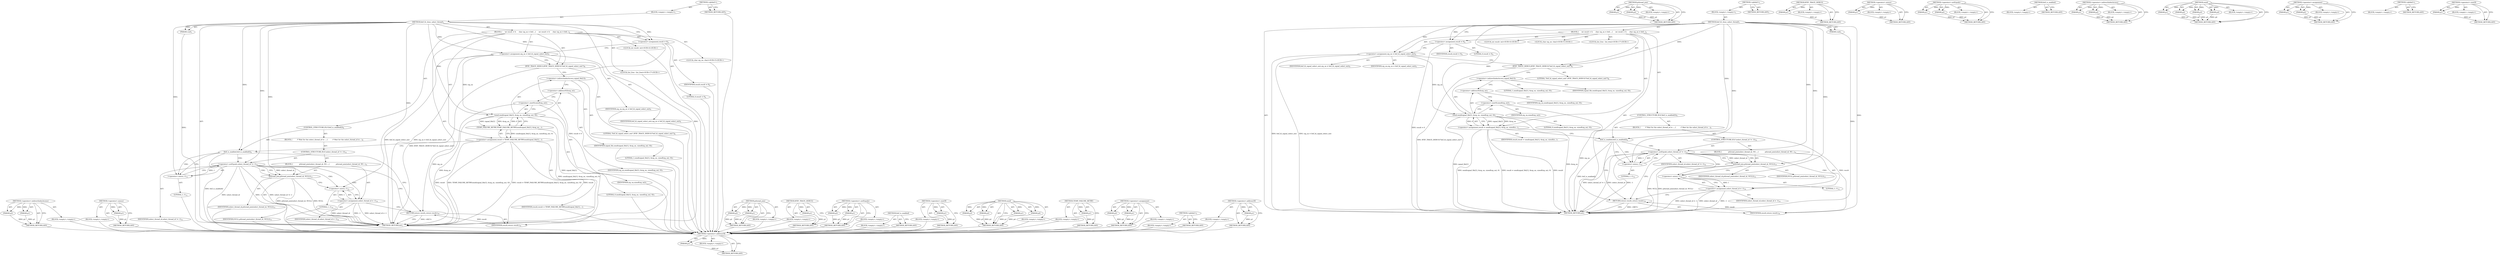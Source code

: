 digraph "&lt;operator&gt;.addressOf" {
vulnerable_95 [label=<(METHOD,&lt;operator&gt;.addressOf)>];
vulnerable_96 [label=<(PARAM,p1)>];
vulnerable_97 [label=<(BLOCK,&lt;empty&gt;,&lt;empty&gt;)>];
vulnerable_98 [label=<(METHOD_RETURN,ANY)>];
vulnerable_115 [label=<(METHOD,pthread_join)>];
vulnerable_116 [label=<(PARAM,p1)>];
vulnerable_117 [label=<(PARAM,p2)>];
vulnerable_118 [label=<(BLOCK,&lt;empty&gt;,&lt;empty&gt;)>];
vulnerable_119 [label=<(METHOD_RETURN,ANY)>];
vulnerable_6 [label=<(METHOD,&lt;global&gt;)<SUB>1</SUB>>];
vulnerable_7 [label=<(BLOCK,&lt;empty&gt;,&lt;empty&gt;)<SUB>1</SUB>>];
vulnerable_8 [label=<(METHOD,btif_hl_close_select_thread)<SUB>1</SUB>>];
vulnerable_9 [label=<(PARAM,void)<SUB>1</SUB>>];
vulnerable_10 [label=<(BLOCK,{

     int result = 0;
     char sig_on = btif...,{

     int result = 0;
     char sig_on = btif...)<SUB>2</SUB>>];
vulnerable_11 [label="<(LOCAL,int result: int)<SUB>4</SUB>>"];
vulnerable_12 [label=<(&lt;operator&gt;.assignment,result = 0)<SUB>4</SUB>>];
vulnerable_13 [label=<(IDENTIFIER,result,result = 0)<SUB>4</SUB>>];
vulnerable_14 [label=<(LITERAL,0,result = 0)<SUB>4</SUB>>];
vulnerable_15 [label="<(LOCAL,char sig_on: char)<SUB>5</SUB>>"];
vulnerable_16 [label=<(&lt;operator&gt;.assignment,sig_on = btif_hl_signal_select_exit)<SUB>5</SUB>>];
vulnerable_17 [label=<(IDENTIFIER,sig_on,sig_on = btif_hl_signal_select_exit)<SUB>5</SUB>>];
vulnerable_18 [label=<(IDENTIFIER,btif_hl_signal_select_exit,sig_on = btif_hl_signal_select_exit)<SUB>5</SUB>>];
vulnerable_19 [label=<(BTIF_TRACE_DEBUG,BTIF_TRACE_DEBUG(&quot;btif_hl_signal_select_exit&quot;))<SUB>6</SUB>>];
vulnerable_20 [label=<(LITERAL,&quot;btif_hl_signal_select_exit&quot;,BTIF_TRACE_DEBUG(&quot;btif_hl_signal_select_exit&quot;))<SUB>6</SUB>>];
vulnerable_21 [label=<(&lt;operator&gt;.assignment,result = send(signal_fds[1], &amp;sig_on, sizeof(si...)<SUB>7</SUB>>];
vulnerable_22 [label=<(IDENTIFIER,result,result = send(signal_fds[1], &amp;sig_on, sizeof(si...)<SUB>7</SUB>>];
vulnerable_23 [label=<(send,send(signal_fds[1], &amp;sig_on, sizeof(sig_on), 0))<SUB>7</SUB>>];
vulnerable_24 [label=<(&lt;operator&gt;.indirectIndexAccess,signal_fds[1])<SUB>7</SUB>>];
vulnerable_25 [label=<(IDENTIFIER,signal_fds,send(signal_fds[1], &amp;sig_on, sizeof(sig_on), 0))<SUB>7</SUB>>];
vulnerable_26 [label=<(LITERAL,1,send(signal_fds[1], &amp;sig_on, sizeof(sig_on), 0))<SUB>7</SUB>>];
vulnerable_27 [label=<(&lt;operator&gt;.addressOf,&amp;sig_on)<SUB>7</SUB>>];
vulnerable_28 [label=<(IDENTIFIER,sig_on,send(signal_fds[1], &amp;sig_on, sizeof(sig_on), 0))<SUB>7</SUB>>];
vulnerable_29 [label=<(&lt;operator&gt;.sizeOf,sizeof(sig_on))<SUB>7</SUB>>];
vulnerable_30 [label=<(IDENTIFIER,sig_on,sizeof(sig_on))<SUB>7</SUB>>];
vulnerable_31 [label=<(LITERAL,0,send(signal_fds[1], &amp;sig_on, sizeof(sig_on), 0))<SUB>7</SUB>>];
vulnerable_32 [label=<(CONTROL_STRUCTURE,IF,if (btif_is_enabled()))<SUB>8</SUB>>];
vulnerable_33 [label=<(btif_is_enabled,btif_is_enabled())<SUB>8</SUB>>];
vulnerable_34 [label=<(BLOCK,{
         /* Wait for the select_thread_id to ...,{
         /* Wait for the select_thread_id to ...)<SUB>9</SUB>>];
vulnerable_35 [label=<(CONTROL_STRUCTURE,IF,if (select_thread_id != -1))<SUB>12</SUB>>];
vulnerable_36 [label=<(&lt;operator&gt;.notEquals,select_thread_id != -1)<SUB>12</SUB>>];
vulnerable_37 [label=<(IDENTIFIER,select_thread_id,select_thread_id != -1)<SUB>12</SUB>>];
vulnerable_38 [label=<(&lt;operator&gt;.minus,-1)<SUB>12</SUB>>];
vulnerable_39 [label=<(LITERAL,1,-1)<SUB>12</SUB>>];
vulnerable_40 [label=<(BLOCK,{
            pthread_join(select_thread_id, NU...,{
            pthread_join(select_thread_id, NU...)<SUB>12</SUB>>];
vulnerable_41 [label=<(pthread_join,pthread_join(select_thread_id, NULL))<SUB>13</SUB>>];
vulnerable_42 [label=<(IDENTIFIER,select_thread_id,pthread_join(select_thread_id, NULL))<SUB>13</SUB>>];
vulnerable_43 [label=<(IDENTIFIER,NULL,pthread_join(select_thread_id, NULL))<SUB>13</SUB>>];
vulnerable_44 [label=<(&lt;operator&gt;.assignment,select_thread_id = -1)<SUB>14</SUB>>];
vulnerable_45 [label=<(IDENTIFIER,select_thread_id,select_thread_id = -1)<SUB>14</SUB>>];
vulnerable_46 [label=<(&lt;operator&gt;.minus,-1)<SUB>14</SUB>>];
vulnerable_47 [label=<(LITERAL,1,-1)<SUB>14</SUB>>];
vulnerable_48 [label="<(LOCAL,list_free : list_free)<SUB>17</SUB>>"];
vulnerable_49 [label=<(RETURN,return result;,return result;)<SUB>18</SUB>>];
vulnerable_50 [label=<(IDENTIFIER,result,return result;)<SUB>18</SUB>>];
vulnerable_51 [label=<(METHOD_RETURN,int)<SUB>1</SUB>>];
vulnerable_53 [label=<(METHOD_RETURN,ANY)<SUB>1</SUB>>];
vulnerable_79 [label=<(METHOD,BTIF_TRACE_DEBUG)>];
vulnerable_80 [label=<(PARAM,p1)>];
vulnerable_81 [label=<(BLOCK,&lt;empty&gt;,&lt;empty&gt;)>];
vulnerable_82 [label=<(METHOD_RETURN,ANY)>];
vulnerable_111 [label=<(METHOD,&lt;operator&gt;.minus)>];
vulnerable_112 [label=<(PARAM,p1)>];
vulnerable_113 [label=<(BLOCK,&lt;empty&gt;,&lt;empty&gt;)>];
vulnerable_114 [label=<(METHOD_RETURN,ANY)>];
vulnerable_106 [label=<(METHOD,&lt;operator&gt;.notEquals)>];
vulnerable_107 [label=<(PARAM,p1)>];
vulnerable_108 [label=<(PARAM,p2)>];
vulnerable_109 [label=<(BLOCK,&lt;empty&gt;,&lt;empty&gt;)>];
vulnerable_110 [label=<(METHOD_RETURN,ANY)>];
vulnerable_103 [label=<(METHOD,btif_is_enabled)>];
vulnerable_104 [label=<(BLOCK,&lt;empty&gt;,&lt;empty&gt;)>];
vulnerable_105 [label=<(METHOD_RETURN,ANY)>];
vulnerable_90 [label=<(METHOD,&lt;operator&gt;.indirectIndexAccess)>];
vulnerable_91 [label=<(PARAM,p1)>];
vulnerable_92 [label=<(PARAM,p2)>];
vulnerable_93 [label=<(BLOCK,&lt;empty&gt;,&lt;empty&gt;)>];
vulnerable_94 [label=<(METHOD_RETURN,ANY)>];
vulnerable_83 [label=<(METHOD,send)>];
vulnerable_84 [label=<(PARAM,p1)>];
vulnerable_85 [label=<(PARAM,p2)>];
vulnerable_86 [label=<(PARAM,p3)>];
vulnerable_87 [label=<(PARAM,p4)>];
vulnerable_88 [label=<(BLOCK,&lt;empty&gt;,&lt;empty&gt;)>];
vulnerable_89 [label=<(METHOD_RETURN,ANY)>];
vulnerable_74 [label=<(METHOD,&lt;operator&gt;.assignment)>];
vulnerable_75 [label=<(PARAM,p1)>];
vulnerable_76 [label=<(PARAM,p2)>];
vulnerable_77 [label=<(BLOCK,&lt;empty&gt;,&lt;empty&gt;)>];
vulnerable_78 [label=<(METHOD_RETURN,ANY)>];
vulnerable_68 [label=<(METHOD,&lt;global&gt;)<SUB>1</SUB>>];
vulnerable_69 [label=<(BLOCK,&lt;empty&gt;,&lt;empty&gt;)>];
vulnerable_70 [label=<(METHOD_RETURN,ANY)>];
vulnerable_99 [label=<(METHOD,&lt;operator&gt;.sizeOf)>];
vulnerable_100 [label=<(PARAM,p1)>];
vulnerable_101 [label=<(BLOCK,&lt;empty&gt;,&lt;empty&gt;)>];
vulnerable_102 [label=<(METHOD_RETURN,ANY)>];
fixed_95 [label=<(METHOD,&lt;operator&gt;.indirectIndexAccess)>];
fixed_96 [label=<(PARAM,p1)>];
fixed_97 [label=<(PARAM,p2)>];
fixed_98 [label=<(BLOCK,&lt;empty&gt;,&lt;empty&gt;)>];
fixed_99 [label=<(METHOD_RETURN,ANY)>];
fixed_116 [label=<(METHOD,&lt;operator&gt;.minus)>];
fixed_117 [label=<(PARAM,p1)>];
fixed_118 [label=<(BLOCK,&lt;empty&gt;,&lt;empty&gt;)>];
fixed_119 [label=<(METHOD_RETURN,ANY)>];
fixed_6 [label=<(METHOD,&lt;global&gt;)<SUB>1</SUB>>];
fixed_7 [label=<(BLOCK,&lt;empty&gt;,&lt;empty&gt;)<SUB>1</SUB>>];
fixed_8 [label=<(METHOD,btif_hl_close_select_thread)<SUB>1</SUB>>];
fixed_9 [label=<(PARAM,void)<SUB>1</SUB>>];
fixed_10 [label=<(BLOCK,{

     int result = 0;
     char sig_on = btif...,{

     int result = 0;
     char sig_on = btif...)<SUB>2</SUB>>];
fixed_11 [label="<(LOCAL,int result: int)<SUB>4</SUB>>"];
fixed_12 [label=<(&lt;operator&gt;.assignment,result = 0)<SUB>4</SUB>>];
fixed_13 [label=<(IDENTIFIER,result,result = 0)<SUB>4</SUB>>];
fixed_14 [label=<(LITERAL,0,result = 0)<SUB>4</SUB>>];
fixed_15 [label="<(LOCAL,char sig_on: char)<SUB>5</SUB>>"];
fixed_16 [label=<(&lt;operator&gt;.assignment,sig_on = btif_hl_signal_select_exit)<SUB>5</SUB>>];
fixed_17 [label=<(IDENTIFIER,sig_on,sig_on = btif_hl_signal_select_exit)<SUB>5</SUB>>];
fixed_18 [label=<(IDENTIFIER,btif_hl_signal_select_exit,sig_on = btif_hl_signal_select_exit)<SUB>5</SUB>>];
fixed_19 [label=<(BTIF_TRACE_DEBUG,BTIF_TRACE_DEBUG(&quot;btif_hl_signal_select_exit&quot;))<SUB>6</SUB>>];
fixed_20 [label=<(LITERAL,&quot;btif_hl_signal_select_exit&quot;,BTIF_TRACE_DEBUG(&quot;btif_hl_signal_select_exit&quot;))<SUB>6</SUB>>];
fixed_21 [label=<(&lt;operator&gt;.assignment,result = TEMP_FAILURE_RETRY(send(signal_fds[1],...)<SUB>7</SUB>>];
fixed_22 [label=<(IDENTIFIER,result,result = TEMP_FAILURE_RETRY(send(signal_fds[1],...)<SUB>7</SUB>>];
fixed_23 [label=<(TEMP_FAILURE_RETRY,TEMP_FAILURE_RETRY(send(signal_fds[1], &amp;sig_on,...)<SUB>7</SUB>>];
fixed_24 [label=<(send,send(signal_fds[1], &amp;sig_on, sizeof(sig_on), 0))<SUB>7</SUB>>];
fixed_25 [label=<(&lt;operator&gt;.indirectIndexAccess,signal_fds[1])<SUB>7</SUB>>];
fixed_26 [label=<(IDENTIFIER,signal_fds,send(signal_fds[1], &amp;sig_on, sizeof(sig_on), 0))<SUB>7</SUB>>];
fixed_27 [label=<(LITERAL,1,send(signal_fds[1], &amp;sig_on, sizeof(sig_on), 0))<SUB>7</SUB>>];
fixed_28 [label=<(&lt;operator&gt;.addressOf,&amp;sig_on)<SUB>7</SUB>>];
fixed_29 [label=<(IDENTIFIER,sig_on,send(signal_fds[1], &amp;sig_on, sizeof(sig_on), 0))<SUB>7</SUB>>];
fixed_30 [label=<(&lt;operator&gt;.sizeOf,sizeof(sig_on))<SUB>7</SUB>>];
fixed_31 [label=<(IDENTIFIER,sig_on,sizeof(sig_on))<SUB>7</SUB>>];
fixed_32 [label=<(LITERAL,0,send(signal_fds[1], &amp;sig_on, sizeof(sig_on), 0))<SUB>7</SUB>>];
fixed_33 [label=<(CONTROL_STRUCTURE,IF,if (btif_is_enabled()))<SUB>8</SUB>>];
fixed_34 [label=<(btif_is_enabled,btif_is_enabled())<SUB>8</SUB>>];
fixed_35 [label=<(BLOCK,{
         /* Wait for the select_thread_id to ...,{
         /* Wait for the select_thread_id to ...)<SUB>9</SUB>>];
fixed_36 [label=<(CONTROL_STRUCTURE,IF,if (select_thread_id != -1))<SUB>12</SUB>>];
fixed_37 [label=<(&lt;operator&gt;.notEquals,select_thread_id != -1)<SUB>12</SUB>>];
fixed_38 [label=<(IDENTIFIER,select_thread_id,select_thread_id != -1)<SUB>12</SUB>>];
fixed_39 [label=<(&lt;operator&gt;.minus,-1)<SUB>12</SUB>>];
fixed_40 [label=<(LITERAL,1,-1)<SUB>12</SUB>>];
fixed_41 [label=<(BLOCK,{
            pthread_join(select_thread_id, NU...,{
            pthread_join(select_thread_id, NU...)<SUB>12</SUB>>];
fixed_42 [label=<(pthread_join,pthread_join(select_thread_id, NULL))<SUB>13</SUB>>];
fixed_43 [label=<(IDENTIFIER,select_thread_id,pthread_join(select_thread_id, NULL))<SUB>13</SUB>>];
fixed_44 [label=<(IDENTIFIER,NULL,pthread_join(select_thread_id, NULL))<SUB>13</SUB>>];
fixed_45 [label=<(&lt;operator&gt;.assignment,select_thread_id = -1)<SUB>14</SUB>>];
fixed_46 [label=<(IDENTIFIER,select_thread_id,select_thread_id = -1)<SUB>14</SUB>>];
fixed_47 [label=<(&lt;operator&gt;.minus,-1)<SUB>14</SUB>>];
fixed_48 [label=<(LITERAL,1,-1)<SUB>14</SUB>>];
fixed_49 [label="<(LOCAL,list_free : list_free)<SUB>17</SUB>>"];
fixed_50 [label=<(RETURN,return result;,return result;)<SUB>18</SUB>>];
fixed_51 [label=<(IDENTIFIER,result,return result;)<SUB>18</SUB>>];
fixed_52 [label=<(METHOD_RETURN,int)<SUB>1</SUB>>];
fixed_54 [label=<(METHOD_RETURN,ANY)<SUB>1</SUB>>];
fixed_120 [label=<(METHOD,pthread_join)>];
fixed_121 [label=<(PARAM,p1)>];
fixed_122 [label=<(PARAM,p2)>];
fixed_123 [label=<(BLOCK,&lt;empty&gt;,&lt;empty&gt;)>];
fixed_124 [label=<(METHOD_RETURN,ANY)>];
fixed_80 [label=<(METHOD,BTIF_TRACE_DEBUG)>];
fixed_81 [label=<(PARAM,p1)>];
fixed_82 [label=<(BLOCK,&lt;empty&gt;,&lt;empty&gt;)>];
fixed_83 [label=<(METHOD_RETURN,ANY)>];
fixed_111 [label=<(METHOD,&lt;operator&gt;.notEquals)>];
fixed_112 [label=<(PARAM,p1)>];
fixed_113 [label=<(PARAM,p2)>];
fixed_114 [label=<(BLOCK,&lt;empty&gt;,&lt;empty&gt;)>];
fixed_115 [label=<(METHOD_RETURN,ANY)>];
fixed_108 [label=<(METHOD,btif_is_enabled)>];
fixed_109 [label=<(BLOCK,&lt;empty&gt;,&lt;empty&gt;)>];
fixed_110 [label=<(METHOD_RETURN,ANY)>];
fixed_104 [label=<(METHOD,&lt;operator&gt;.sizeOf)>];
fixed_105 [label=<(PARAM,p1)>];
fixed_106 [label=<(BLOCK,&lt;empty&gt;,&lt;empty&gt;)>];
fixed_107 [label=<(METHOD_RETURN,ANY)>];
fixed_88 [label=<(METHOD,send)>];
fixed_89 [label=<(PARAM,p1)>];
fixed_90 [label=<(PARAM,p2)>];
fixed_91 [label=<(PARAM,p3)>];
fixed_92 [label=<(PARAM,p4)>];
fixed_93 [label=<(BLOCK,&lt;empty&gt;,&lt;empty&gt;)>];
fixed_94 [label=<(METHOD_RETURN,ANY)>];
fixed_84 [label=<(METHOD,TEMP_FAILURE_RETRY)>];
fixed_85 [label=<(PARAM,p1)>];
fixed_86 [label=<(BLOCK,&lt;empty&gt;,&lt;empty&gt;)>];
fixed_87 [label=<(METHOD_RETURN,ANY)>];
fixed_75 [label=<(METHOD,&lt;operator&gt;.assignment)>];
fixed_76 [label=<(PARAM,p1)>];
fixed_77 [label=<(PARAM,p2)>];
fixed_78 [label=<(BLOCK,&lt;empty&gt;,&lt;empty&gt;)>];
fixed_79 [label=<(METHOD_RETURN,ANY)>];
fixed_69 [label=<(METHOD,&lt;global&gt;)<SUB>1</SUB>>];
fixed_70 [label=<(BLOCK,&lt;empty&gt;,&lt;empty&gt;)>];
fixed_71 [label=<(METHOD_RETURN,ANY)>];
fixed_100 [label=<(METHOD,&lt;operator&gt;.addressOf)>];
fixed_101 [label=<(PARAM,p1)>];
fixed_102 [label=<(BLOCK,&lt;empty&gt;,&lt;empty&gt;)>];
fixed_103 [label=<(METHOD_RETURN,ANY)>];
vulnerable_95 -> vulnerable_96  [key=0, label="AST: "];
vulnerable_95 -> vulnerable_96  [key=1, label="DDG: "];
vulnerable_95 -> vulnerable_97  [key=0, label="AST: "];
vulnerable_95 -> vulnerable_98  [key=0, label="AST: "];
vulnerable_95 -> vulnerable_98  [key=1, label="CFG: "];
vulnerable_96 -> vulnerable_98  [key=0, label="DDG: p1"];
vulnerable_115 -> vulnerable_116  [key=0, label="AST: "];
vulnerable_115 -> vulnerable_116  [key=1, label="DDG: "];
vulnerable_115 -> vulnerable_118  [key=0, label="AST: "];
vulnerable_115 -> vulnerable_117  [key=0, label="AST: "];
vulnerable_115 -> vulnerable_117  [key=1, label="DDG: "];
vulnerable_115 -> vulnerable_119  [key=0, label="AST: "];
vulnerable_115 -> vulnerable_119  [key=1, label="CFG: "];
vulnerable_116 -> vulnerable_119  [key=0, label="DDG: p1"];
vulnerable_117 -> vulnerable_119  [key=0, label="DDG: p2"];
vulnerable_6 -> vulnerable_7  [key=0, label="AST: "];
vulnerable_6 -> vulnerable_53  [key=0, label="AST: "];
vulnerable_6 -> vulnerable_53  [key=1, label="CFG: "];
vulnerable_7 -> vulnerable_8  [key=0, label="AST: "];
vulnerable_8 -> vulnerable_9  [key=0, label="AST: "];
vulnerable_8 -> vulnerable_9  [key=1, label="DDG: "];
vulnerable_8 -> vulnerable_10  [key=0, label="AST: "];
vulnerable_8 -> vulnerable_51  [key=0, label="AST: "];
vulnerable_8 -> vulnerable_12  [key=0, label="CFG: "];
vulnerable_8 -> vulnerable_12  [key=1, label="DDG: "];
vulnerable_8 -> vulnerable_16  [key=0, label="DDG: "];
vulnerable_8 -> vulnerable_19  [key=0, label="DDG: "];
vulnerable_8 -> vulnerable_33  [key=0, label="DDG: "];
vulnerable_8 -> vulnerable_50  [key=0, label="DDG: "];
vulnerable_8 -> vulnerable_23  [key=0, label="DDG: "];
vulnerable_8 -> vulnerable_36  [key=0, label="DDG: "];
vulnerable_8 -> vulnerable_38  [key=0, label="DDG: "];
vulnerable_8 -> vulnerable_41  [key=0, label="DDG: "];
vulnerable_8 -> vulnerable_46  [key=0, label="DDG: "];
vulnerable_9 -> vulnerable_51  [key=0, label="DDG: "];
vulnerable_10 -> vulnerable_11  [key=0, label="AST: "];
vulnerable_10 -> vulnerable_12  [key=0, label="AST: "];
vulnerable_10 -> vulnerable_15  [key=0, label="AST: "];
vulnerable_10 -> vulnerable_16  [key=0, label="AST: "];
vulnerable_10 -> vulnerable_19  [key=0, label="AST: "];
vulnerable_10 -> vulnerable_21  [key=0, label="AST: "];
vulnerable_10 -> vulnerable_32  [key=0, label="AST: "];
vulnerable_10 -> vulnerable_48  [key=0, label="AST: "];
vulnerable_10 -> vulnerable_49  [key=0, label="AST: "];
vulnerable_12 -> vulnerable_13  [key=0, label="AST: "];
vulnerable_12 -> vulnerable_14  [key=0, label="AST: "];
vulnerable_12 -> vulnerable_16  [key=0, label="CFG: "];
vulnerable_12 -> vulnerable_51  [key=0, label="DDG: result = 0"];
vulnerable_16 -> vulnerable_17  [key=0, label="AST: "];
vulnerable_16 -> vulnerable_18  [key=0, label="AST: "];
vulnerable_16 -> vulnerable_19  [key=0, label="CFG: "];
vulnerable_16 -> vulnerable_51  [key=0, label="DDG: sig_on = btif_hl_signal_select_exit"];
vulnerable_16 -> vulnerable_51  [key=1, label="DDG: btif_hl_signal_select_exit"];
vulnerable_16 -> vulnerable_23  [key=0, label="DDG: sig_on"];
vulnerable_19 -> vulnerable_20  [key=0, label="AST: "];
vulnerable_19 -> vulnerable_24  [key=0, label="CFG: "];
vulnerable_19 -> vulnerable_51  [key=0, label="DDG: BTIF_TRACE_DEBUG(&quot;btif_hl_signal_select_exit&quot;)"];
vulnerable_21 -> vulnerable_22  [key=0, label="AST: "];
vulnerable_21 -> vulnerable_23  [key=0, label="AST: "];
vulnerable_21 -> vulnerable_33  [key=0, label="CFG: "];
vulnerable_21 -> vulnerable_51  [key=0, label="DDG: result"];
vulnerable_21 -> vulnerable_51  [key=1, label="DDG: send(signal_fds[1], &amp;sig_on, sizeof(sig_on), 0)"];
vulnerable_21 -> vulnerable_51  [key=2, label="DDG: result = send(signal_fds[1], &amp;sig_on, sizeof(sig_on), 0)"];
vulnerable_21 -> vulnerable_50  [key=0, label="DDG: result"];
vulnerable_23 -> vulnerable_24  [key=0, label="AST: "];
vulnerable_23 -> vulnerable_27  [key=0, label="AST: "];
vulnerable_23 -> vulnerable_29  [key=0, label="AST: "];
vulnerable_23 -> vulnerable_31  [key=0, label="AST: "];
vulnerable_23 -> vulnerable_21  [key=0, label="CFG: "];
vulnerable_23 -> vulnerable_21  [key=1, label="DDG: signal_fds[1]"];
vulnerable_23 -> vulnerable_21  [key=2, label="DDG: &amp;sig_on"];
vulnerable_23 -> vulnerable_21  [key=3, label="DDG: 0"];
vulnerable_23 -> vulnerable_51  [key=0, label="DDG: signal_fds[1]"];
vulnerable_23 -> vulnerable_51  [key=1, label="DDG: &amp;sig_on"];
vulnerable_24 -> vulnerable_25  [key=0, label="AST: "];
vulnerable_24 -> vulnerable_26  [key=0, label="AST: "];
vulnerable_24 -> vulnerable_27  [key=0, label="CFG: "];
vulnerable_27 -> vulnerable_28  [key=0, label="AST: "];
vulnerable_27 -> vulnerable_29  [key=0, label="CFG: "];
vulnerable_29 -> vulnerable_30  [key=0, label="AST: "];
vulnerable_29 -> vulnerable_23  [key=0, label="CFG: "];
vulnerable_29 -> vulnerable_51  [key=0, label="DDG: sig_on"];
vulnerable_32 -> vulnerable_33  [key=0, label="AST: "];
vulnerable_32 -> vulnerable_34  [key=0, label="AST: "];
vulnerable_33 -> vulnerable_38  [key=0, label="CFG: "];
vulnerable_33 -> vulnerable_38  [key=1, label="CDG: "];
vulnerable_33 -> vulnerable_49  [key=0, label="CFG: "];
vulnerable_33 -> vulnerable_51  [key=0, label="DDG: btif_is_enabled()"];
vulnerable_33 -> vulnerable_36  [key=0, label="CDG: "];
vulnerable_34 -> vulnerable_35  [key=0, label="AST: "];
vulnerable_35 -> vulnerable_36  [key=0, label="AST: "];
vulnerable_35 -> vulnerable_40  [key=0, label="AST: "];
vulnerable_36 -> vulnerable_37  [key=0, label="AST: "];
vulnerable_36 -> vulnerable_38  [key=0, label="AST: "];
vulnerable_36 -> vulnerable_41  [key=0, label="CFG: "];
vulnerable_36 -> vulnerable_41  [key=1, label="DDG: select_thread_id"];
vulnerable_36 -> vulnerable_41  [key=2, label="CDG: "];
vulnerable_36 -> vulnerable_49  [key=0, label="CFG: "];
vulnerable_36 -> vulnerable_51  [key=0, label="DDG: select_thread_id"];
vulnerable_36 -> vulnerable_51  [key=1, label="DDG: -1"];
vulnerable_36 -> vulnerable_51  [key=2, label="DDG: select_thread_id != -1"];
vulnerable_36 -> vulnerable_44  [key=0, label="CDG: "];
vulnerable_36 -> vulnerable_46  [key=0, label="CDG: "];
vulnerable_38 -> vulnerable_39  [key=0, label="AST: "];
vulnerable_38 -> vulnerable_36  [key=0, label="CFG: "];
vulnerable_38 -> vulnerable_36  [key=1, label="DDG: 1"];
vulnerable_40 -> vulnerable_41  [key=0, label="AST: "];
vulnerable_40 -> vulnerable_44  [key=0, label="AST: "];
vulnerable_41 -> vulnerable_42  [key=0, label="AST: "];
vulnerable_41 -> vulnerable_43  [key=0, label="AST: "];
vulnerable_41 -> vulnerable_46  [key=0, label="CFG: "];
vulnerable_41 -> vulnerable_51  [key=0, label="DDG: pthread_join(select_thread_id, NULL)"];
vulnerable_41 -> vulnerable_51  [key=1, label="DDG: NULL"];
vulnerable_44 -> vulnerable_45  [key=0, label="AST: "];
vulnerable_44 -> vulnerable_46  [key=0, label="AST: "];
vulnerable_44 -> vulnerable_49  [key=0, label="CFG: "];
vulnerable_44 -> vulnerable_51  [key=0, label="DDG: select_thread_id"];
vulnerable_44 -> vulnerable_51  [key=1, label="DDG: -1"];
vulnerable_44 -> vulnerable_51  [key=2, label="DDG: select_thread_id = -1"];
vulnerable_46 -> vulnerable_47  [key=0, label="AST: "];
vulnerable_46 -> vulnerable_44  [key=0, label="CFG: "];
vulnerable_46 -> vulnerable_44  [key=1, label="DDG: 1"];
vulnerable_49 -> vulnerable_50  [key=0, label="AST: "];
vulnerable_49 -> vulnerable_51  [key=0, label="CFG: "];
vulnerable_49 -> vulnerable_51  [key=1, label="DDG: &lt;RET&gt;"];
vulnerable_50 -> vulnerable_49  [key=0, label="DDG: result"];
vulnerable_79 -> vulnerable_80  [key=0, label="AST: "];
vulnerable_79 -> vulnerable_80  [key=1, label="DDG: "];
vulnerable_79 -> vulnerable_81  [key=0, label="AST: "];
vulnerable_79 -> vulnerable_82  [key=0, label="AST: "];
vulnerable_79 -> vulnerable_82  [key=1, label="CFG: "];
vulnerable_80 -> vulnerable_82  [key=0, label="DDG: p1"];
vulnerable_111 -> vulnerable_112  [key=0, label="AST: "];
vulnerable_111 -> vulnerable_112  [key=1, label="DDG: "];
vulnerable_111 -> vulnerable_113  [key=0, label="AST: "];
vulnerable_111 -> vulnerable_114  [key=0, label="AST: "];
vulnerable_111 -> vulnerable_114  [key=1, label="CFG: "];
vulnerable_112 -> vulnerable_114  [key=0, label="DDG: p1"];
vulnerable_106 -> vulnerable_107  [key=0, label="AST: "];
vulnerable_106 -> vulnerable_107  [key=1, label="DDG: "];
vulnerable_106 -> vulnerable_109  [key=0, label="AST: "];
vulnerable_106 -> vulnerable_108  [key=0, label="AST: "];
vulnerable_106 -> vulnerable_108  [key=1, label="DDG: "];
vulnerable_106 -> vulnerable_110  [key=0, label="AST: "];
vulnerable_106 -> vulnerable_110  [key=1, label="CFG: "];
vulnerable_107 -> vulnerable_110  [key=0, label="DDG: p1"];
vulnerable_108 -> vulnerable_110  [key=0, label="DDG: p2"];
vulnerable_103 -> vulnerable_104  [key=0, label="AST: "];
vulnerable_103 -> vulnerable_105  [key=0, label="AST: "];
vulnerable_103 -> vulnerable_105  [key=1, label="CFG: "];
vulnerable_90 -> vulnerable_91  [key=0, label="AST: "];
vulnerable_90 -> vulnerable_91  [key=1, label="DDG: "];
vulnerable_90 -> vulnerable_93  [key=0, label="AST: "];
vulnerable_90 -> vulnerable_92  [key=0, label="AST: "];
vulnerable_90 -> vulnerable_92  [key=1, label="DDG: "];
vulnerable_90 -> vulnerable_94  [key=0, label="AST: "];
vulnerable_90 -> vulnerable_94  [key=1, label="CFG: "];
vulnerable_91 -> vulnerable_94  [key=0, label="DDG: p1"];
vulnerable_92 -> vulnerable_94  [key=0, label="DDG: p2"];
vulnerable_83 -> vulnerable_84  [key=0, label="AST: "];
vulnerable_83 -> vulnerable_84  [key=1, label="DDG: "];
vulnerable_83 -> vulnerable_88  [key=0, label="AST: "];
vulnerable_83 -> vulnerable_85  [key=0, label="AST: "];
vulnerable_83 -> vulnerable_85  [key=1, label="DDG: "];
vulnerable_83 -> vulnerable_89  [key=0, label="AST: "];
vulnerable_83 -> vulnerable_89  [key=1, label="CFG: "];
vulnerable_83 -> vulnerable_86  [key=0, label="AST: "];
vulnerable_83 -> vulnerable_86  [key=1, label="DDG: "];
vulnerable_83 -> vulnerable_87  [key=0, label="AST: "];
vulnerable_83 -> vulnerable_87  [key=1, label="DDG: "];
vulnerable_84 -> vulnerable_89  [key=0, label="DDG: p1"];
vulnerable_85 -> vulnerable_89  [key=0, label="DDG: p2"];
vulnerable_86 -> vulnerable_89  [key=0, label="DDG: p3"];
vulnerable_87 -> vulnerable_89  [key=0, label="DDG: p4"];
vulnerable_74 -> vulnerable_75  [key=0, label="AST: "];
vulnerable_74 -> vulnerable_75  [key=1, label="DDG: "];
vulnerable_74 -> vulnerable_77  [key=0, label="AST: "];
vulnerable_74 -> vulnerable_76  [key=0, label="AST: "];
vulnerable_74 -> vulnerable_76  [key=1, label="DDG: "];
vulnerable_74 -> vulnerable_78  [key=0, label="AST: "];
vulnerable_74 -> vulnerable_78  [key=1, label="CFG: "];
vulnerable_75 -> vulnerable_78  [key=0, label="DDG: p1"];
vulnerable_76 -> vulnerable_78  [key=0, label="DDG: p2"];
vulnerable_68 -> vulnerable_69  [key=0, label="AST: "];
vulnerable_68 -> vulnerable_70  [key=0, label="AST: "];
vulnerable_68 -> vulnerable_70  [key=1, label="CFG: "];
vulnerable_99 -> vulnerable_100  [key=0, label="AST: "];
vulnerable_99 -> vulnerable_100  [key=1, label="DDG: "];
vulnerable_99 -> vulnerable_101  [key=0, label="AST: "];
vulnerable_99 -> vulnerable_102  [key=0, label="AST: "];
vulnerable_99 -> vulnerable_102  [key=1, label="CFG: "];
vulnerable_100 -> vulnerable_102  [key=0, label="DDG: p1"];
fixed_95 -> fixed_96  [key=0, label="AST: "];
fixed_95 -> fixed_96  [key=1, label="DDG: "];
fixed_95 -> fixed_98  [key=0, label="AST: "];
fixed_95 -> fixed_97  [key=0, label="AST: "];
fixed_95 -> fixed_97  [key=1, label="DDG: "];
fixed_95 -> fixed_99  [key=0, label="AST: "];
fixed_95 -> fixed_99  [key=1, label="CFG: "];
fixed_96 -> fixed_99  [key=0, label="DDG: p1"];
fixed_97 -> fixed_99  [key=0, label="DDG: p2"];
fixed_98 -> vulnerable_95  [key=0];
fixed_99 -> vulnerable_95  [key=0];
fixed_116 -> fixed_117  [key=0, label="AST: "];
fixed_116 -> fixed_117  [key=1, label="DDG: "];
fixed_116 -> fixed_118  [key=0, label="AST: "];
fixed_116 -> fixed_119  [key=0, label="AST: "];
fixed_116 -> fixed_119  [key=1, label="CFG: "];
fixed_117 -> fixed_119  [key=0, label="DDG: p1"];
fixed_118 -> vulnerable_95  [key=0];
fixed_119 -> vulnerable_95  [key=0];
fixed_6 -> fixed_7  [key=0, label="AST: "];
fixed_6 -> fixed_54  [key=0, label="AST: "];
fixed_6 -> fixed_54  [key=1, label="CFG: "];
fixed_7 -> fixed_8  [key=0, label="AST: "];
fixed_8 -> fixed_9  [key=0, label="AST: "];
fixed_8 -> fixed_9  [key=1, label="DDG: "];
fixed_8 -> fixed_10  [key=0, label="AST: "];
fixed_8 -> fixed_52  [key=0, label="AST: "];
fixed_8 -> fixed_12  [key=0, label="CFG: "];
fixed_8 -> fixed_12  [key=1, label="DDG: "];
fixed_8 -> fixed_16  [key=0, label="DDG: "];
fixed_8 -> fixed_19  [key=0, label="DDG: "];
fixed_8 -> fixed_34  [key=0, label="DDG: "];
fixed_8 -> fixed_51  [key=0, label="DDG: "];
fixed_8 -> fixed_24  [key=0, label="DDG: "];
fixed_8 -> fixed_37  [key=0, label="DDG: "];
fixed_8 -> fixed_39  [key=0, label="DDG: "];
fixed_8 -> fixed_42  [key=0, label="DDG: "];
fixed_8 -> fixed_47  [key=0, label="DDG: "];
fixed_9 -> fixed_52  [key=0, label="DDG: "];
fixed_10 -> fixed_11  [key=0, label="AST: "];
fixed_10 -> fixed_12  [key=0, label="AST: "];
fixed_10 -> fixed_15  [key=0, label="AST: "];
fixed_10 -> fixed_16  [key=0, label="AST: "];
fixed_10 -> fixed_19  [key=0, label="AST: "];
fixed_10 -> fixed_21  [key=0, label="AST: "];
fixed_10 -> fixed_33  [key=0, label="AST: "];
fixed_10 -> fixed_49  [key=0, label="AST: "];
fixed_10 -> fixed_50  [key=0, label="AST: "];
fixed_11 -> vulnerable_95  [key=0];
fixed_12 -> fixed_13  [key=0, label="AST: "];
fixed_12 -> fixed_14  [key=0, label="AST: "];
fixed_12 -> fixed_16  [key=0, label="CFG: "];
fixed_12 -> fixed_52  [key=0, label="DDG: result = 0"];
fixed_13 -> vulnerable_95  [key=0];
fixed_14 -> vulnerable_95  [key=0];
fixed_15 -> vulnerable_95  [key=0];
fixed_16 -> fixed_17  [key=0, label="AST: "];
fixed_16 -> fixed_18  [key=0, label="AST: "];
fixed_16 -> fixed_19  [key=0, label="CFG: "];
fixed_16 -> fixed_52  [key=0, label="DDG: sig_on = btif_hl_signal_select_exit"];
fixed_16 -> fixed_52  [key=1, label="DDG: btif_hl_signal_select_exit"];
fixed_16 -> fixed_24  [key=0, label="DDG: sig_on"];
fixed_17 -> vulnerable_95  [key=0];
fixed_18 -> vulnerable_95  [key=0];
fixed_19 -> fixed_20  [key=0, label="AST: "];
fixed_19 -> fixed_25  [key=0, label="CFG: "];
fixed_19 -> fixed_52  [key=0, label="DDG: BTIF_TRACE_DEBUG(&quot;btif_hl_signal_select_exit&quot;)"];
fixed_20 -> vulnerable_95  [key=0];
fixed_21 -> fixed_22  [key=0, label="AST: "];
fixed_21 -> fixed_23  [key=0, label="AST: "];
fixed_21 -> fixed_34  [key=0, label="CFG: "];
fixed_21 -> fixed_52  [key=0, label="DDG: result"];
fixed_21 -> fixed_52  [key=1, label="DDG: TEMP_FAILURE_RETRY(send(signal_fds[1], &amp;sig_on, sizeof(sig_on), 0))"];
fixed_21 -> fixed_52  [key=2, label="DDG: result = TEMP_FAILURE_RETRY(send(signal_fds[1], &amp;sig_on, sizeof(sig_on), 0))"];
fixed_21 -> fixed_51  [key=0, label="DDG: result"];
fixed_22 -> vulnerable_95  [key=0];
fixed_23 -> fixed_24  [key=0, label="AST: "];
fixed_23 -> fixed_21  [key=0, label="CFG: "];
fixed_23 -> fixed_21  [key=1, label="DDG: send(signal_fds[1], &amp;sig_on, sizeof(sig_on), 0)"];
fixed_23 -> fixed_52  [key=0, label="DDG: send(signal_fds[1], &amp;sig_on, sizeof(sig_on), 0)"];
fixed_24 -> fixed_25  [key=0, label="AST: "];
fixed_24 -> fixed_28  [key=0, label="AST: "];
fixed_24 -> fixed_30  [key=0, label="AST: "];
fixed_24 -> fixed_32  [key=0, label="AST: "];
fixed_24 -> fixed_23  [key=0, label="CFG: "];
fixed_24 -> fixed_23  [key=1, label="DDG: signal_fds[1]"];
fixed_24 -> fixed_23  [key=2, label="DDG: &amp;sig_on"];
fixed_24 -> fixed_23  [key=3, label="DDG: 0"];
fixed_24 -> fixed_52  [key=0, label="DDG: signal_fds[1]"];
fixed_24 -> fixed_52  [key=1, label="DDG: &amp;sig_on"];
fixed_25 -> fixed_26  [key=0, label="AST: "];
fixed_25 -> fixed_27  [key=0, label="AST: "];
fixed_25 -> fixed_28  [key=0, label="CFG: "];
fixed_26 -> vulnerable_95  [key=0];
fixed_27 -> vulnerable_95  [key=0];
fixed_28 -> fixed_29  [key=0, label="AST: "];
fixed_28 -> fixed_30  [key=0, label="CFG: "];
fixed_29 -> vulnerable_95  [key=0];
fixed_30 -> fixed_31  [key=0, label="AST: "];
fixed_30 -> fixed_24  [key=0, label="CFG: "];
fixed_30 -> fixed_52  [key=0, label="DDG: sig_on"];
fixed_31 -> vulnerable_95  [key=0];
fixed_32 -> vulnerable_95  [key=0];
fixed_33 -> fixed_34  [key=0, label="AST: "];
fixed_33 -> fixed_35  [key=0, label="AST: "];
fixed_34 -> fixed_39  [key=0, label="CFG: "];
fixed_34 -> fixed_39  [key=1, label="CDG: "];
fixed_34 -> fixed_50  [key=0, label="CFG: "];
fixed_34 -> fixed_52  [key=0, label="DDG: btif_is_enabled()"];
fixed_34 -> fixed_37  [key=0, label="CDG: "];
fixed_35 -> fixed_36  [key=0, label="AST: "];
fixed_36 -> fixed_37  [key=0, label="AST: "];
fixed_36 -> fixed_41  [key=0, label="AST: "];
fixed_37 -> fixed_38  [key=0, label="AST: "];
fixed_37 -> fixed_39  [key=0, label="AST: "];
fixed_37 -> fixed_42  [key=0, label="CFG: "];
fixed_37 -> fixed_42  [key=1, label="DDG: select_thread_id"];
fixed_37 -> fixed_42  [key=2, label="CDG: "];
fixed_37 -> fixed_50  [key=0, label="CFG: "];
fixed_37 -> fixed_52  [key=0, label="DDG: select_thread_id"];
fixed_37 -> fixed_52  [key=1, label="DDG: -1"];
fixed_37 -> fixed_52  [key=2, label="DDG: select_thread_id != -1"];
fixed_37 -> fixed_47  [key=0, label="CDG: "];
fixed_37 -> fixed_45  [key=0, label="CDG: "];
fixed_38 -> vulnerable_95  [key=0];
fixed_39 -> fixed_40  [key=0, label="AST: "];
fixed_39 -> fixed_37  [key=0, label="CFG: "];
fixed_39 -> fixed_37  [key=1, label="DDG: 1"];
fixed_40 -> vulnerable_95  [key=0];
fixed_41 -> fixed_42  [key=0, label="AST: "];
fixed_41 -> fixed_45  [key=0, label="AST: "];
fixed_42 -> fixed_43  [key=0, label="AST: "];
fixed_42 -> fixed_44  [key=0, label="AST: "];
fixed_42 -> fixed_47  [key=0, label="CFG: "];
fixed_42 -> fixed_52  [key=0, label="DDG: pthread_join(select_thread_id, NULL)"];
fixed_42 -> fixed_52  [key=1, label="DDG: NULL"];
fixed_43 -> vulnerable_95  [key=0];
fixed_44 -> vulnerable_95  [key=0];
fixed_45 -> fixed_46  [key=0, label="AST: "];
fixed_45 -> fixed_47  [key=0, label="AST: "];
fixed_45 -> fixed_50  [key=0, label="CFG: "];
fixed_45 -> fixed_52  [key=0, label="DDG: select_thread_id"];
fixed_45 -> fixed_52  [key=1, label="DDG: -1"];
fixed_45 -> fixed_52  [key=2, label="DDG: select_thread_id = -1"];
fixed_46 -> vulnerable_95  [key=0];
fixed_47 -> fixed_48  [key=0, label="AST: "];
fixed_47 -> fixed_45  [key=0, label="CFG: "];
fixed_47 -> fixed_45  [key=1, label="DDG: 1"];
fixed_48 -> vulnerable_95  [key=0];
fixed_49 -> vulnerable_95  [key=0];
fixed_50 -> fixed_51  [key=0, label="AST: "];
fixed_50 -> fixed_52  [key=0, label="CFG: "];
fixed_50 -> fixed_52  [key=1, label="DDG: &lt;RET&gt;"];
fixed_51 -> fixed_50  [key=0, label="DDG: result"];
fixed_52 -> vulnerable_95  [key=0];
fixed_54 -> vulnerable_95  [key=0];
fixed_120 -> fixed_121  [key=0, label="AST: "];
fixed_120 -> fixed_121  [key=1, label="DDG: "];
fixed_120 -> fixed_123  [key=0, label="AST: "];
fixed_120 -> fixed_122  [key=0, label="AST: "];
fixed_120 -> fixed_122  [key=1, label="DDG: "];
fixed_120 -> fixed_124  [key=0, label="AST: "];
fixed_120 -> fixed_124  [key=1, label="CFG: "];
fixed_121 -> fixed_124  [key=0, label="DDG: p1"];
fixed_122 -> fixed_124  [key=0, label="DDG: p2"];
fixed_123 -> vulnerable_95  [key=0];
fixed_124 -> vulnerable_95  [key=0];
fixed_80 -> fixed_81  [key=0, label="AST: "];
fixed_80 -> fixed_81  [key=1, label="DDG: "];
fixed_80 -> fixed_82  [key=0, label="AST: "];
fixed_80 -> fixed_83  [key=0, label="AST: "];
fixed_80 -> fixed_83  [key=1, label="CFG: "];
fixed_81 -> fixed_83  [key=0, label="DDG: p1"];
fixed_82 -> vulnerable_95  [key=0];
fixed_83 -> vulnerable_95  [key=0];
fixed_111 -> fixed_112  [key=0, label="AST: "];
fixed_111 -> fixed_112  [key=1, label="DDG: "];
fixed_111 -> fixed_114  [key=0, label="AST: "];
fixed_111 -> fixed_113  [key=0, label="AST: "];
fixed_111 -> fixed_113  [key=1, label="DDG: "];
fixed_111 -> fixed_115  [key=0, label="AST: "];
fixed_111 -> fixed_115  [key=1, label="CFG: "];
fixed_112 -> fixed_115  [key=0, label="DDG: p1"];
fixed_113 -> fixed_115  [key=0, label="DDG: p2"];
fixed_114 -> vulnerable_95  [key=0];
fixed_115 -> vulnerable_95  [key=0];
fixed_108 -> fixed_109  [key=0, label="AST: "];
fixed_108 -> fixed_110  [key=0, label="AST: "];
fixed_108 -> fixed_110  [key=1, label="CFG: "];
fixed_109 -> vulnerable_95  [key=0];
fixed_110 -> vulnerable_95  [key=0];
fixed_104 -> fixed_105  [key=0, label="AST: "];
fixed_104 -> fixed_105  [key=1, label="DDG: "];
fixed_104 -> fixed_106  [key=0, label="AST: "];
fixed_104 -> fixed_107  [key=0, label="AST: "];
fixed_104 -> fixed_107  [key=1, label="CFG: "];
fixed_105 -> fixed_107  [key=0, label="DDG: p1"];
fixed_106 -> vulnerable_95  [key=0];
fixed_107 -> vulnerable_95  [key=0];
fixed_88 -> fixed_89  [key=0, label="AST: "];
fixed_88 -> fixed_89  [key=1, label="DDG: "];
fixed_88 -> fixed_93  [key=0, label="AST: "];
fixed_88 -> fixed_90  [key=0, label="AST: "];
fixed_88 -> fixed_90  [key=1, label="DDG: "];
fixed_88 -> fixed_94  [key=0, label="AST: "];
fixed_88 -> fixed_94  [key=1, label="CFG: "];
fixed_88 -> fixed_91  [key=0, label="AST: "];
fixed_88 -> fixed_91  [key=1, label="DDG: "];
fixed_88 -> fixed_92  [key=0, label="AST: "];
fixed_88 -> fixed_92  [key=1, label="DDG: "];
fixed_89 -> fixed_94  [key=0, label="DDG: p1"];
fixed_90 -> fixed_94  [key=0, label="DDG: p2"];
fixed_91 -> fixed_94  [key=0, label="DDG: p3"];
fixed_92 -> fixed_94  [key=0, label="DDG: p4"];
fixed_93 -> vulnerable_95  [key=0];
fixed_94 -> vulnerable_95  [key=0];
fixed_84 -> fixed_85  [key=0, label="AST: "];
fixed_84 -> fixed_85  [key=1, label="DDG: "];
fixed_84 -> fixed_86  [key=0, label="AST: "];
fixed_84 -> fixed_87  [key=0, label="AST: "];
fixed_84 -> fixed_87  [key=1, label="CFG: "];
fixed_85 -> fixed_87  [key=0, label="DDG: p1"];
fixed_86 -> vulnerable_95  [key=0];
fixed_87 -> vulnerable_95  [key=0];
fixed_75 -> fixed_76  [key=0, label="AST: "];
fixed_75 -> fixed_76  [key=1, label="DDG: "];
fixed_75 -> fixed_78  [key=0, label="AST: "];
fixed_75 -> fixed_77  [key=0, label="AST: "];
fixed_75 -> fixed_77  [key=1, label="DDG: "];
fixed_75 -> fixed_79  [key=0, label="AST: "];
fixed_75 -> fixed_79  [key=1, label="CFG: "];
fixed_76 -> fixed_79  [key=0, label="DDG: p1"];
fixed_77 -> fixed_79  [key=0, label="DDG: p2"];
fixed_78 -> vulnerable_95  [key=0];
fixed_79 -> vulnerable_95  [key=0];
fixed_69 -> fixed_70  [key=0, label="AST: "];
fixed_69 -> fixed_71  [key=0, label="AST: "];
fixed_69 -> fixed_71  [key=1, label="CFG: "];
fixed_70 -> vulnerable_95  [key=0];
fixed_71 -> vulnerable_95  [key=0];
fixed_100 -> fixed_101  [key=0, label="AST: "];
fixed_100 -> fixed_101  [key=1, label="DDG: "];
fixed_100 -> fixed_102  [key=0, label="AST: "];
fixed_100 -> fixed_103  [key=0, label="AST: "];
fixed_100 -> fixed_103  [key=1, label="CFG: "];
fixed_101 -> fixed_103  [key=0, label="DDG: p1"];
fixed_102 -> vulnerable_95  [key=0];
fixed_103 -> vulnerable_95  [key=0];
}
